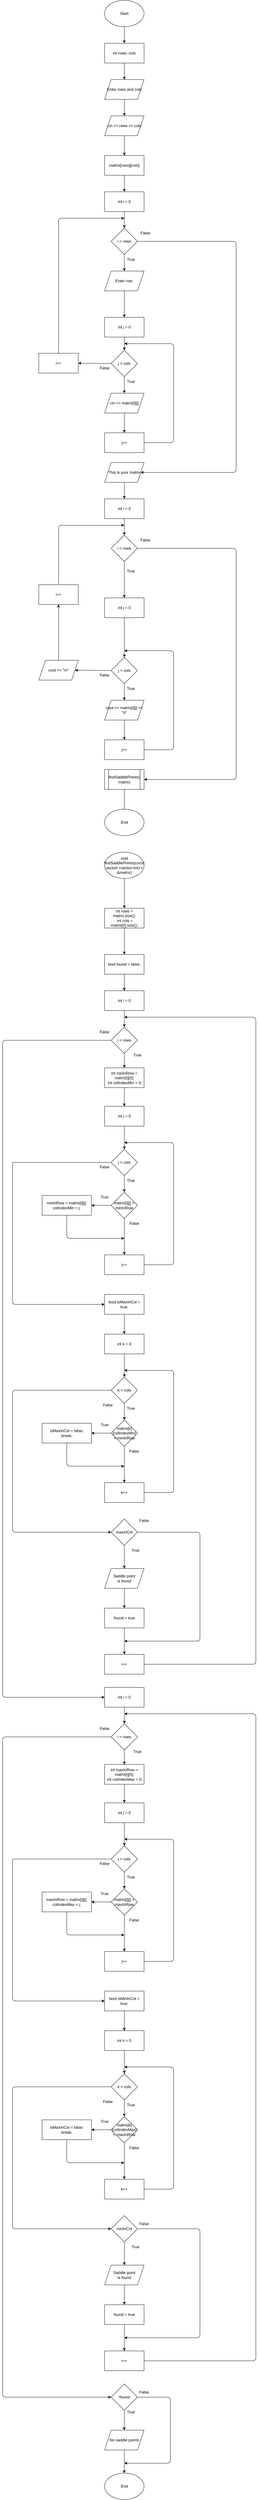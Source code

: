 <mxfile>
    <diagram id="13JK1FAF58GziANw0543" name="Page-1">
        <mxGraphModel dx="809" dy="563" grid="1" gridSize="10" guides="1" tooltips="1" connect="1" arrows="1" fold="1" page="1" pageScale="1" pageWidth="827" pageHeight="1169" math="0" shadow="0">
            <root>
                <mxCell id="0"/>
                <mxCell id="1" parent="0"/>
                <mxCell id="4" value="" style="edgeStyle=none;html=1;" edge="1" parent="1" source="2" target="3">
                    <mxGeometry relative="1" as="geometry"/>
                </mxCell>
                <mxCell id="2" value="Start" style="ellipse;whiteSpace=wrap;html=1;" vertex="1" parent="1">
                    <mxGeometry x="320" y="40" width="120" height="80" as="geometry"/>
                </mxCell>
                <mxCell id="6" value="" style="edgeStyle=none;html=1;" edge="1" parent="1" source="3" target="5">
                    <mxGeometry relative="1" as="geometry"/>
                </mxCell>
                <mxCell id="3" value="int rows. cols" style="whiteSpace=wrap;html=1;" vertex="1" parent="1">
                    <mxGeometry x="320" y="170" width="120" height="60" as="geometry"/>
                </mxCell>
                <mxCell id="8" value="" style="edgeStyle=none;html=1;" edge="1" parent="1" source="5" target="7">
                    <mxGeometry relative="1" as="geometry"/>
                </mxCell>
                <mxCell id="5" value="Enter rows and cols" style="shape=parallelogram;perimeter=parallelogramPerimeter;whiteSpace=wrap;html=1;fixedSize=1;" vertex="1" parent="1">
                    <mxGeometry x="320" y="280" width="120" height="60" as="geometry"/>
                </mxCell>
                <mxCell id="10" value="" style="edgeStyle=none;html=1;" edge="1" parent="1" source="7" target="9">
                    <mxGeometry relative="1" as="geometry"/>
                </mxCell>
                <mxCell id="7" value="cin &amp;gt;&amp;gt; rows &amp;gt;&amp;gt; cols" style="shape=parallelogram;perimeter=parallelogramPerimeter;whiteSpace=wrap;html=1;fixedSize=1;" vertex="1" parent="1">
                    <mxGeometry x="320" y="390" width="120" height="60" as="geometry"/>
                </mxCell>
                <mxCell id="13" value="" style="edgeStyle=none;html=1;" edge="1" parent="1" source="9" target="12">
                    <mxGeometry relative="1" as="geometry"/>
                </mxCell>
                <mxCell id="9" value="matrix[rows][cols]" style="whiteSpace=wrap;html=1;" vertex="1" parent="1">
                    <mxGeometry x="320" y="510" width="120" height="60" as="geometry"/>
                </mxCell>
                <mxCell id="16" value="" style="edgeStyle=none;html=1;" edge="1" parent="1" source="12" target="15">
                    <mxGeometry relative="1" as="geometry"/>
                </mxCell>
                <mxCell id="12" value="int i = 0" style="whiteSpace=wrap;html=1;" vertex="1" parent="1">
                    <mxGeometry x="320" y="620" width="120" height="60" as="geometry"/>
                </mxCell>
                <mxCell id="18" value="" style="edgeStyle=none;html=1;" edge="1" parent="1" source="15" target="17">
                    <mxGeometry relative="1" as="geometry"/>
                </mxCell>
                <mxCell id="15" value="i &amp;lt; rows" style="rhombus;whiteSpace=wrap;html=1;" vertex="1" parent="1">
                    <mxGeometry x="340" y="730" width="80" height="80" as="geometry"/>
                </mxCell>
                <mxCell id="20" value="" style="edgeStyle=none;html=1;" edge="1" parent="1" source="17" target="19">
                    <mxGeometry relative="1" as="geometry"/>
                </mxCell>
                <mxCell id="17" value="Enter row:" style="shape=parallelogram;perimeter=parallelogramPerimeter;whiteSpace=wrap;html=1;fixedSize=1;" vertex="1" parent="1">
                    <mxGeometry x="320" y="860" width="120" height="60" as="geometry"/>
                </mxCell>
                <mxCell id="23" value="" style="edgeStyle=none;html=1;" edge="1" parent="1" source="19" target="22">
                    <mxGeometry relative="1" as="geometry"/>
                </mxCell>
                <mxCell id="19" value="int j = 0" style="whiteSpace=wrap;html=1;" vertex="1" parent="1">
                    <mxGeometry x="320" y="1000" width="120" height="60" as="geometry"/>
                </mxCell>
                <mxCell id="25" value="" style="edgeStyle=none;html=1;" edge="1" parent="1" source="22" target="24">
                    <mxGeometry relative="1" as="geometry"/>
                </mxCell>
                <mxCell id="22" value="j &amp;lt; cols" style="rhombus;whiteSpace=wrap;html=1;" vertex="1" parent="1">
                    <mxGeometry x="340" y="1100" width="80" height="80" as="geometry"/>
                </mxCell>
                <mxCell id="27" value="" style="edgeStyle=none;html=1;" edge="1" parent="1" source="24" target="26">
                    <mxGeometry relative="1" as="geometry"/>
                </mxCell>
                <mxCell id="24" value="cin &amp;gt;&amp;gt; matrix[i][j]" style="shape=parallelogram;perimeter=parallelogramPerimeter;whiteSpace=wrap;html=1;fixedSize=1;" vertex="1" parent="1">
                    <mxGeometry x="320" y="1230" width="120" height="60" as="geometry"/>
                </mxCell>
                <mxCell id="26" value="j++" style="whiteSpace=wrap;html=1;" vertex="1" parent="1">
                    <mxGeometry x="320" y="1350" width="120" height="60" as="geometry"/>
                </mxCell>
                <mxCell id="28" value="" style="endArrow=classic;html=1;exitX=1;exitY=0.5;exitDx=0;exitDy=0;" edge="1" parent="1" source="26">
                    <mxGeometry width="50" height="50" relative="1" as="geometry">
                        <mxPoint x="390" y="1210" as="sourcePoint"/>
                        <mxPoint x="380" y="1080" as="targetPoint"/>
                        <Array as="points">
                            <mxPoint x="530" y="1380"/>
                            <mxPoint x="530" y="1080"/>
                        </Array>
                    </mxGeometry>
                </mxCell>
                <mxCell id="29" value="" style="endArrow=classic;html=1;exitX=0;exitY=0.5;exitDx=0;exitDy=0;" edge="1" parent="1" source="22" target="30">
                    <mxGeometry width="50" height="50" relative="1" as="geometry">
                        <mxPoint x="390" y="1010" as="sourcePoint"/>
                        <mxPoint x="210" y="1140" as="targetPoint"/>
                    </mxGeometry>
                </mxCell>
                <mxCell id="30" value="i++" style="rounded=0;whiteSpace=wrap;html=1;" vertex="1" parent="1">
                    <mxGeometry x="120" y="1109" width="120" height="60" as="geometry"/>
                </mxCell>
                <mxCell id="31" value="" style="endArrow=classic;html=1;exitX=0.5;exitY=0;exitDx=0;exitDy=0;" edge="1" parent="1" source="30">
                    <mxGeometry width="50" height="50" relative="1" as="geometry">
                        <mxPoint x="390" y="910" as="sourcePoint"/>
                        <mxPoint x="380" y="700" as="targetPoint"/>
                        <Array as="points">
                            <mxPoint x="180" y="700"/>
                        </Array>
                    </mxGeometry>
                </mxCell>
                <mxCell id="32" value="True" style="text;html=1;strokeColor=none;fillColor=none;align=center;verticalAlign=middle;whiteSpace=wrap;rounded=0;" vertex="1" parent="1">
                    <mxGeometry x="370" y="810" width="60" height="30" as="geometry"/>
                </mxCell>
                <mxCell id="33" value="True" style="text;html=1;strokeColor=none;fillColor=none;align=center;verticalAlign=middle;whiteSpace=wrap;rounded=0;" vertex="1" parent="1">
                    <mxGeometry x="370" y="1180" width="60" height="30" as="geometry"/>
                </mxCell>
                <mxCell id="34" value="False" style="text;html=1;strokeColor=none;fillColor=none;align=center;verticalAlign=middle;whiteSpace=wrap;rounded=0;" vertex="1" parent="1">
                    <mxGeometry x="290" y="1139" width="60" height="30" as="geometry"/>
                </mxCell>
                <mxCell id="35" value="False" style="text;html=1;strokeColor=none;fillColor=none;align=center;verticalAlign=middle;whiteSpace=wrap;rounded=0;" vertex="1" parent="1">
                    <mxGeometry x="414" y="730" width="60" height="30" as="geometry"/>
                </mxCell>
                <mxCell id="36" value="" style="endArrow=classic;html=1;exitX=1;exitY=0.5;exitDx=0;exitDy=0;entryX=1;entryY=0.5;entryDx=0;entryDy=0;" edge="1" parent="1" source="15" target="37">
                    <mxGeometry width="50" height="50" relative="1" as="geometry">
                        <mxPoint x="390" y="910" as="sourcePoint"/>
                        <mxPoint x="380" y="1470" as="targetPoint"/>
                        <Array as="points">
                            <mxPoint x="720" y="770"/>
                            <mxPoint x="720" y="1470"/>
                        </Array>
                    </mxGeometry>
                </mxCell>
                <mxCell id="37" value="This is your matrix" style="shape=parallelogram;perimeter=parallelogramPerimeter;whiteSpace=wrap;html=1;fixedSize=1;" vertex="1" parent="1">
                    <mxGeometry x="320" y="1440" width="120" height="60" as="geometry"/>
                </mxCell>
                <mxCell id="38" value="" style="edgeStyle=none;html=1;" edge="1" parent="1" target="40">
                    <mxGeometry relative="1" as="geometry">
                        <mxPoint x="380" y="1500" as="sourcePoint"/>
                    </mxGeometry>
                </mxCell>
                <mxCell id="39" value="" style="edgeStyle=none;html=1;" edge="1" parent="1" source="40" target="42">
                    <mxGeometry relative="1" as="geometry"/>
                </mxCell>
                <mxCell id="40" value="int i = 0" style="whiteSpace=wrap;html=1;" vertex="1" parent="1">
                    <mxGeometry x="320" y="1550" width="120" height="60" as="geometry"/>
                </mxCell>
                <mxCell id="42" value="i &amp;lt; rows" style="rhombus;whiteSpace=wrap;html=1;" vertex="1" parent="1">
                    <mxGeometry x="340" y="1660" width="80" height="80" as="geometry"/>
                </mxCell>
                <mxCell id="43" value="" style="edgeStyle=none;html=1;exitX=0.5;exitY=1;exitDx=0;exitDy=0;" edge="1" parent="1" source="42" target="46">
                    <mxGeometry relative="1" as="geometry">
                        <mxPoint x="380" y="1840" as="sourcePoint"/>
                    </mxGeometry>
                </mxCell>
                <mxCell id="45" value="" style="edgeStyle=none;html=1;" edge="1" parent="1" source="46" target="48">
                    <mxGeometry relative="1" as="geometry"/>
                </mxCell>
                <mxCell id="46" value="int j = 0" style="whiteSpace=wrap;html=1;" vertex="1" parent="1">
                    <mxGeometry x="320" y="1850" width="120" height="60" as="geometry"/>
                </mxCell>
                <mxCell id="47" value="" style="edgeStyle=none;html=1;" edge="1" parent="1" source="48" target="50">
                    <mxGeometry relative="1" as="geometry"/>
                </mxCell>
                <mxCell id="48" value="j &amp;lt; cols" style="rhombus;whiteSpace=wrap;html=1;" vertex="1" parent="1">
                    <mxGeometry x="340" y="2030" width="80" height="80" as="geometry"/>
                </mxCell>
                <mxCell id="49" value="" style="edgeStyle=none;html=1;" edge="1" parent="1" source="50" target="51">
                    <mxGeometry relative="1" as="geometry"/>
                </mxCell>
                <mxCell id="50" value="cout &amp;lt;&amp;lt; matrix[i][j] &amp;lt;&amp;lt; &quot;\t&quot;" style="shape=parallelogram;perimeter=parallelogramPerimeter;whiteSpace=wrap;html=1;fixedSize=1;" vertex="1" parent="1">
                    <mxGeometry x="320" y="2160" width="120" height="60" as="geometry"/>
                </mxCell>
                <mxCell id="51" value="j++" style="whiteSpace=wrap;html=1;" vertex="1" parent="1">
                    <mxGeometry x="320" y="2280" width="120" height="60" as="geometry"/>
                </mxCell>
                <mxCell id="52" value="" style="endArrow=classic;html=1;exitX=1;exitY=0.5;exitDx=0;exitDy=0;" edge="1" parent="1" source="51">
                    <mxGeometry width="50" height="50" relative="1" as="geometry">
                        <mxPoint x="390" y="2140" as="sourcePoint"/>
                        <mxPoint x="380" y="2010" as="targetPoint"/>
                        <Array as="points">
                            <mxPoint x="530" y="2310"/>
                            <mxPoint x="530" y="2010"/>
                        </Array>
                    </mxGeometry>
                </mxCell>
                <mxCell id="53" value="" style="endArrow=classic;html=1;exitX=0;exitY=0.5;exitDx=0;exitDy=0;entryX=1;entryY=0.5;entryDx=0;entryDy=0;" edge="1" parent="1" source="48" target="62">
                    <mxGeometry width="50" height="50" relative="1" as="geometry">
                        <mxPoint x="390" y="1940" as="sourcePoint"/>
                        <mxPoint x="210" y="2070" as="targetPoint"/>
                    </mxGeometry>
                </mxCell>
                <mxCell id="54" value="i++" style="rounded=0;whiteSpace=wrap;html=1;" vertex="1" parent="1">
                    <mxGeometry x="120" y="1810" width="120" height="60" as="geometry"/>
                </mxCell>
                <mxCell id="55" value="" style="endArrow=classic;html=1;exitX=0.5;exitY=0;exitDx=0;exitDy=0;" edge="1" parent="1" source="54">
                    <mxGeometry width="50" height="50" relative="1" as="geometry">
                        <mxPoint x="390" y="1840" as="sourcePoint"/>
                        <mxPoint x="380" y="1630" as="targetPoint"/>
                        <Array as="points">
                            <mxPoint x="180" y="1630"/>
                        </Array>
                    </mxGeometry>
                </mxCell>
                <mxCell id="56" value="True" style="text;html=1;strokeColor=none;fillColor=none;align=center;verticalAlign=middle;whiteSpace=wrap;rounded=0;" vertex="1" parent="1">
                    <mxGeometry x="370" y="1753.5" width="60" height="30" as="geometry"/>
                </mxCell>
                <mxCell id="57" value="True" style="text;html=1;strokeColor=none;fillColor=none;align=center;verticalAlign=middle;whiteSpace=wrap;rounded=0;" vertex="1" parent="1">
                    <mxGeometry x="370" y="2110" width="60" height="30" as="geometry"/>
                </mxCell>
                <mxCell id="58" value="False" style="text;html=1;strokeColor=none;fillColor=none;align=center;verticalAlign=middle;whiteSpace=wrap;rounded=0;" vertex="1" parent="1">
                    <mxGeometry x="290" y="2069" width="60" height="30" as="geometry"/>
                </mxCell>
                <mxCell id="59" value="False" style="text;html=1;strokeColor=none;fillColor=none;align=center;verticalAlign=middle;whiteSpace=wrap;rounded=0;" vertex="1" parent="1">
                    <mxGeometry x="414" y="1660" width="60" height="30" as="geometry"/>
                </mxCell>
                <mxCell id="60" value="" style="endArrow=classic;html=1;exitX=1;exitY=0.5;exitDx=0;exitDy=0;entryX=1;entryY=0.5;entryDx=0;entryDy=0;entryPerimeter=0;" edge="1" parent="1" source="42" target="64">
                    <mxGeometry width="50" height="50" relative="1" as="geometry">
                        <mxPoint x="390" y="1840" as="sourcePoint"/>
                        <mxPoint x="430" y="2400" as="targetPoint"/>
                        <Array as="points">
                            <mxPoint x="720" y="1700"/>
                            <mxPoint x="720" y="2400"/>
                        </Array>
                    </mxGeometry>
                </mxCell>
                <mxCell id="62" value="cout &amp;lt;&amp;lt; &quot;\n&quot;" style="shape=parallelogram;perimeter=parallelogramPerimeter;whiteSpace=wrap;html=1;fixedSize=1;" vertex="1" parent="1">
                    <mxGeometry x="120" y="2039" width="120" height="60" as="geometry"/>
                </mxCell>
                <mxCell id="63" value="" style="endArrow=classic;html=1;exitX=0.5;exitY=0;exitDx=0;exitDy=0;entryX=0.5;entryY=1;entryDx=0;entryDy=0;" edge="1" parent="1" source="62" target="54">
                    <mxGeometry width="50" height="50" relative="1" as="geometry">
                        <mxPoint x="390" y="1910" as="sourcePoint"/>
                        <mxPoint x="440" y="1860" as="targetPoint"/>
                    </mxGeometry>
                </mxCell>
                <mxCell id="66" value="" style="edgeStyle=none;html=1;" edge="1" parent="1" source="64">
                    <mxGeometry relative="1" as="geometry">
                        <mxPoint x="380" y="2500" as="targetPoint"/>
                    </mxGeometry>
                </mxCell>
                <mxCell id="64" value="findSaddlePoints(&lt;br&gt;matrix)" style="shape=process;whiteSpace=wrap;html=1;backgroundOutline=1;" vertex="1" parent="1">
                    <mxGeometry x="320" y="2370" width="120" height="60" as="geometry"/>
                </mxCell>
                <mxCell id="67" value="End" style="ellipse;whiteSpace=wrap;html=1;" vertex="1" parent="1">
                    <mxGeometry x="320" y="2490" width="120" height="80" as="geometry"/>
                </mxCell>
                <mxCell id="70" value="" style="edgeStyle=none;html=1;" edge="1" parent="1" source="68" target="69">
                    <mxGeometry relative="1" as="geometry"/>
                </mxCell>
                <mxCell id="68" value="void findSaddlePoints(const vectort &amp;lt;vector&amp;lt;int&amp;gt;&amp;gt; &amp;amp;matrix)" style="ellipse;whiteSpace=wrap;html=1;" vertex="1" parent="1">
                    <mxGeometry x="320" y="2620" width="120" height="80" as="geometry"/>
                </mxCell>
                <mxCell id="72" value="" style="edgeStyle=none;html=1;" edge="1" parent="1" source="69" target="71">
                    <mxGeometry relative="1" as="geometry"/>
                </mxCell>
                <mxCell id="69" value="int rows = matrix.size();&lt;br&gt;&amp;nbsp;int cols = matrix[0].size();" style="whiteSpace=wrap;html=1;" vertex="1" parent="1">
                    <mxGeometry x="320" y="2790" width="120" height="60" as="geometry"/>
                </mxCell>
                <mxCell id="71" value="bool found = false;" style="whiteSpace=wrap;html=1;" vertex="1" parent="1">
                    <mxGeometry x="320" y="2930" width="120" height="60" as="geometry"/>
                </mxCell>
                <mxCell id="73" value="" style="edgeStyle=none;html=1;" edge="1" parent="1" target="75">
                    <mxGeometry relative="1" as="geometry">
                        <mxPoint x="380" y="2990" as="sourcePoint"/>
                    </mxGeometry>
                </mxCell>
                <mxCell id="74" value="" style="edgeStyle=none;html=1;" edge="1" parent="1" source="75" target="76">
                    <mxGeometry relative="1" as="geometry"/>
                </mxCell>
                <mxCell id="75" value="int i = 0" style="whiteSpace=wrap;html=1;" vertex="1" parent="1">
                    <mxGeometry x="320" y="3040" width="120" height="60" as="geometry"/>
                </mxCell>
                <mxCell id="76" value="i &amp;lt; rows" style="rhombus;whiteSpace=wrap;html=1;" vertex="1" parent="1">
                    <mxGeometry x="340" y="3150" width="80" height="80" as="geometry"/>
                </mxCell>
                <mxCell id="77" value="" style="edgeStyle=none;html=1;exitX=0.5;exitY=1;exitDx=0;exitDy=0;" edge="1" parent="1" source="76" target="79">
                    <mxGeometry relative="1" as="geometry">
                        <mxPoint x="380" y="3330" as="sourcePoint"/>
                    </mxGeometry>
                </mxCell>
                <mxCell id="78" value="" style="edgeStyle=none;html=1;" edge="1" parent="1" source="79" target="81">
                    <mxGeometry relative="1" as="geometry"/>
                </mxCell>
                <mxCell id="79" value="int j = 0" style="whiteSpace=wrap;html=1;" vertex="1" parent="1">
                    <mxGeometry x="320" y="3390" width="120" height="60" as="geometry"/>
                </mxCell>
                <mxCell id="80" value="" style="edgeStyle=none;html=1;" edge="1" parent="1" source="81">
                    <mxGeometry relative="1" as="geometry">
                        <mxPoint x="380" y="3650" as="targetPoint"/>
                    </mxGeometry>
                </mxCell>
                <mxCell id="81" value="j &amp;lt; cols" style="rhombus;whiteSpace=wrap;html=1;" vertex="1" parent="1">
                    <mxGeometry x="340" y="3520" width="80" height="80" as="geometry"/>
                </mxCell>
                <mxCell id="82" value="" style="edgeStyle=none;html=1;exitX=0.5;exitY=1;exitDx=0;exitDy=0;" edge="1" parent="1" source="99" target="84">
                    <mxGeometry relative="1" as="geometry">
                        <mxPoint x="380" y="3710" as="sourcePoint"/>
                    </mxGeometry>
                </mxCell>
                <mxCell id="84" value="j++" style="whiteSpace=wrap;html=1;" vertex="1" parent="1">
                    <mxGeometry x="320" y="3840" width="120" height="60" as="geometry"/>
                </mxCell>
                <mxCell id="85" value="" style="endArrow=classic;html=1;exitX=1;exitY=0.5;exitDx=0;exitDy=0;" edge="1" parent="1" source="84">
                    <mxGeometry width="50" height="50" relative="1" as="geometry">
                        <mxPoint x="390" y="3630" as="sourcePoint"/>
                        <mxPoint x="380" y="3500" as="targetPoint"/>
                        <Array as="points">
                            <mxPoint x="530" y="3870"/>
                            <mxPoint x="530" y="3500"/>
                        </Array>
                    </mxGeometry>
                </mxCell>
                <mxCell id="86" value="" style="endArrow=classic;html=1;startArrow=none;" edge="1" parent="1">
                    <mxGeometry width="50" height="50" relative="1" as="geometry">
                        <mxPoint x="40" y="3560" as="sourcePoint"/>
                        <mxPoint x="320" y="3990" as="targetPoint"/>
                        <Array as="points">
                            <mxPoint x="40" y="3560"/>
                            <mxPoint x="40" y="3990"/>
                        </Array>
                    </mxGeometry>
                </mxCell>
                <mxCell id="89" value="True" style="text;html=1;strokeColor=none;fillColor=none;align=center;verticalAlign=middle;whiteSpace=wrap;rounded=0;" vertex="1" parent="1">
                    <mxGeometry x="390" y="3220" width="60" height="30" as="geometry"/>
                </mxCell>
                <mxCell id="90" value="True" style="text;html=1;strokeColor=none;fillColor=none;align=center;verticalAlign=middle;whiteSpace=wrap;rounded=0;" vertex="1" parent="1">
                    <mxGeometry x="370" y="3600" width="60" height="30" as="geometry"/>
                </mxCell>
                <mxCell id="91" value="False" style="text;html=1;strokeColor=none;fillColor=none;align=center;verticalAlign=middle;whiteSpace=wrap;rounded=0;" vertex="1" parent="1">
                    <mxGeometry x="290" y="3559" width="60" height="30" as="geometry"/>
                </mxCell>
                <mxCell id="92" value="False" style="text;html=1;strokeColor=none;fillColor=none;align=center;verticalAlign=middle;whiteSpace=wrap;rounded=0;" vertex="1" parent="1">
                    <mxGeometry x="290" y="3150" width="60" height="30" as="geometry"/>
                </mxCell>
                <mxCell id="97" value="int minInRow = matrix[i][0];&lt;br&gt;&amp;nbsp;int colIndexMin = 0;" style="rounded=0;whiteSpace=wrap;html=1;" vertex="1" parent="1">
                    <mxGeometry x="320" y="3273.5" width="120" height="60" as="geometry"/>
                </mxCell>
                <mxCell id="98" value="" style="endArrow=classic;html=1;exitX=0.5;exitY=1;exitDx=0;exitDy=0;entryX=0.5;entryY=0;entryDx=0;entryDy=0;" edge="1" parent="1" source="76" target="97">
                    <mxGeometry width="50" height="50" relative="1" as="geometry">
                        <mxPoint x="390" y="3420" as="sourcePoint"/>
                        <mxPoint x="440" y="3370" as="targetPoint"/>
                    </mxGeometry>
                </mxCell>
                <mxCell id="103" value="" style="edgeStyle=none;html=1;" edge="1" parent="1" source="99" target="102">
                    <mxGeometry relative="1" as="geometry"/>
                </mxCell>
                <mxCell id="99" value="matrix[i][j] &amp;lt; minInRow" style="rhombus;whiteSpace=wrap;html=1;" vertex="1" parent="1">
                    <mxGeometry x="340" y="3650" width="80" height="80" as="geometry"/>
                </mxCell>
                <mxCell id="100" value="False" style="text;html=1;strokeColor=none;fillColor=none;align=center;verticalAlign=middle;whiteSpace=wrap;rounded=0;" vertex="1" parent="1">
                    <mxGeometry x="380" y="3730" width="60" height="30" as="geometry"/>
                </mxCell>
                <mxCell id="101" value="True" style="text;html=1;strokeColor=none;fillColor=none;align=center;verticalAlign=middle;whiteSpace=wrap;rounded=0;" vertex="1" parent="1">
                    <mxGeometry x="290" y="3650" width="60" height="30" as="geometry"/>
                </mxCell>
                <mxCell id="102" value="minInRow = matrix[i][j]; &lt;br&gt;colIndexMin = j;" style="whiteSpace=wrap;html=1;" vertex="1" parent="1">
                    <mxGeometry x="130" y="3660" width="150" height="60" as="geometry"/>
                </mxCell>
                <mxCell id="104" value="" style="endArrow=classic;html=1;exitX=0.5;exitY=1;exitDx=0;exitDy=0;" edge="1" parent="1" source="102">
                    <mxGeometry width="50" height="50" relative="1" as="geometry">
                        <mxPoint x="390" y="3820" as="sourcePoint"/>
                        <mxPoint x="380" y="3790" as="targetPoint"/>
                        <Array as="points">
                            <mxPoint x="205" y="3790"/>
                        </Array>
                    </mxGeometry>
                </mxCell>
                <mxCell id="106" value="" style="endArrow=none;html=1;exitX=0;exitY=0.5;exitDx=0;exitDy=0;" edge="1" parent="1" source="81">
                    <mxGeometry width="50" height="50" relative="1" as="geometry">
                        <mxPoint x="340" y="3560" as="sourcePoint"/>
                        <mxPoint x="40" y="3560" as="targetPoint"/>
                        <Array as="points"/>
                    </mxGeometry>
                </mxCell>
                <mxCell id="107" value="bool isMaxInCol = true;" style="rounded=0;whiteSpace=wrap;html=1;" vertex="1" parent="1">
                    <mxGeometry x="320" y="3960" width="120" height="60" as="geometry"/>
                </mxCell>
                <mxCell id="108" value="" style="edgeStyle=none;html=1;" edge="1" parent="1" source="109" target="111">
                    <mxGeometry relative="1" as="geometry"/>
                </mxCell>
                <mxCell id="109" value="int k = 0" style="whiteSpace=wrap;html=1;" vertex="1" parent="1">
                    <mxGeometry x="320" y="4080" width="120" height="60" as="geometry"/>
                </mxCell>
                <mxCell id="110" value="" style="edgeStyle=none;html=1;" edge="1" parent="1" source="111">
                    <mxGeometry relative="1" as="geometry">
                        <mxPoint x="380" y="4340" as="targetPoint"/>
                    </mxGeometry>
                </mxCell>
                <mxCell id="111" value="k &amp;lt; cols" style="rhombus;whiteSpace=wrap;html=1;" vertex="1" parent="1">
                    <mxGeometry x="340" y="4210" width="80" height="80" as="geometry"/>
                </mxCell>
                <mxCell id="112" value="" style="edgeStyle=none;html=1;exitX=0.5;exitY=1;exitDx=0;exitDy=0;" edge="1" parent="1" source="118" target="113">
                    <mxGeometry relative="1" as="geometry">
                        <mxPoint x="380" y="4400" as="sourcePoint"/>
                    </mxGeometry>
                </mxCell>
                <mxCell id="113" value="k++" style="whiteSpace=wrap;html=1;" vertex="1" parent="1">
                    <mxGeometry x="320" y="4530" width="120" height="60" as="geometry"/>
                </mxCell>
                <mxCell id="114" value="" style="endArrow=classic;html=1;exitX=1;exitY=0.5;exitDx=0;exitDy=0;" edge="1" parent="1" source="113">
                    <mxGeometry width="50" height="50" relative="1" as="geometry">
                        <mxPoint x="390" y="4320" as="sourcePoint"/>
                        <mxPoint x="380" y="4190" as="targetPoint"/>
                        <Array as="points">
                            <mxPoint x="530" y="4560"/>
                            <mxPoint x="530" y="4190"/>
                        </Array>
                    </mxGeometry>
                </mxCell>
                <mxCell id="115" value="True" style="text;html=1;strokeColor=none;fillColor=none;align=center;verticalAlign=middle;whiteSpace=wrap;rounded=0;" vertex="1" parent="1">
                    <mxGeometry x="370" y="4290" width="60" height="30" as="geometry"/>
                </mxCell>
                <mxCell id="116" value="False" style="text;html=1;strokeColor=none;fillColor=none;align=center;verticalAlign=middle;whiteSpace=wrap;rounded=0;" vertex="1" parent="1">
                    <mxGeometry x="300" y="4280" width="60" height="30" as="geometry"/>
                </mxCell>
                <mxCell id="117" value="" style="edgeStyle=none;html=1;" edge="1" parent="1" source="118" target="121">
                    <mxGeometry relative="1" as="geometry"/>
                </mxCell>
                <mxCell id="118" value="matrix[k][colIndexMin] &amp;gt; minInRow" style="rhombus;whiteSpace=wrap;html=1;" vertex="1" parent="1">
                    <mxGeometry x="340" y="4340" width="80" height="80" as="geometry"/>
                </mxCell>
                <mxCell id="119" value="False" style="text;html=1;strokeColor=none;fillColor=none;align=center;verticalAlign=middle;whiteSpace=wrap;rounded=0;" vertex="1" parent="1">
                    <mxGeometry x="380" y="4420" width="60" height="30" as="geometry"/>
                </mxCell>
                <mxCell id="120" value="True" style="text;html=1;strokeColor=none;fillColor=none;align=center;verticalAlign=middle;whiteSpace=wrap;rounded=0;" vertex="1" parent="1">
                    <mxGeometry x="290" y="4340" width="60" height="30" as="geometry"/>
                </mxCell>
                <mxCell id="121" value="isMaxInCol = false; &lt;br&gt;break;" style="whiteSpace=wrap;html=1;" vertex="1" parent="1">
                    <mxGeometry x="130" y="4350" width="150" height="60" as="geometry"/>
                </mxCell>
                <mxCell id="122" value="" style="endArrow=classic;html=1;exitX=0.5;exitY=1;exitDx=0;exitDy=0;" edge="1" parent="1" source="121">
                    <mxGeometry width="50" height="50" relative="1" as="geometry">
                        <mxPoint x="390" y="4510" as="sourcePoint"/>
                        <mxPoint x="380" y="4480" as="targetPoint"/>
                        <Array as="points">
                            <mxPoint x="205" y="4480"/>
                        </Array>
                    </mxGeometry>
                </mxCell>
                <mxCell id="123" value="" style="endArrow=classic;html=1;exitX=0.5;exitY=1;exitDx=0;exitDy=0;entryX=0.5;entryY=0;entryDx=0;entryDy=0;" edge="1" parent="1" source="107" target="109">
                    <mxGeometry width="50" height="50" relative="1" as="geometry">
                        <mxPoint x="390" y="3970" as="sourcePoint"/>
                        <mxPoint x="440" y="3920" as="targetPoint"/>
                    </mxGeometry>
                </mxCell>
                <mxCell id="124" value="" style="endArrow=classic;html=1;exitX=0;exitY=0.5;exitDx=0;exitDy=0;entryX=0;entryY=0.5;entryDx=0;entryDy=0;" edge="1" parent="1" source="111" target="125">
                    <mxGeometry width="50" height="50" relative="1" as="geometry">
                        <mxPoint x="390" y="4370" as="sourcePoint"/>
                        <mxPoint x="310" y="4680" as="targetPoint"/>
                        <Array as="points">
                            <mxPoint x="40" y="4250"/>
                            <mxPoint x="40" y="4680"/>
                        </Array>
                    </mxGeometry>
                </mxCell>
                <mxCell id="127" value="" style="edgeStyle=none;html=1;" edge="1" parent="1" source="125" target="126">
                    <mxGeometry relative="1" as="geometry"/>
                </mxCell>
                <mxCell id="125" value="maxInCol" style="rhombus;whiteSpace=wrap;html=1;" vertex="1" parent="1">
                    <mxGeometry x="340" y="4640" width="80" height="80" as="geometry"/>
                </mxCell>
                <mxCell id="131" value="" style="edgeStyle=none;html=1;" edge="1" parent="1" source="126" target="130">
                    <mxGeometry relative="1" as="geometry"/>
                </mxCell>
                <mxCell id="126" value="Saddle point &lt;br&gt;is found" style="shape=parallelogram;perimeter=parallelogramPerimeter;whiteSpace=wrap;html=1;fixedSize=1;" vertex="1" parent="1">
                    <mxGeometry x="320" y="4790" width="120" height="60" as="geometry"/>
                </mxCell>
                <mxCell id="128" value="True" style="text;html=1;strokeColor=none;fillColor=none;align=center;verticalAlign=middle;whiteSpace=wrap;rounded=0;" vertex="1" parent="1">
                    <mxGeometry x="384" y="4720" width="60" height="30" as="geometry"/>
                </mxCell>
                <mxCell id="129" value="False" style="text;html=1;strokeColor=none;fillColor=none;align=center;verticalAlign=middle;whiteSpace=wrap;rounded=0;" vertex="1" parent="1">
                    <mxGeometry x="410" y="4630" width="60" height="30" as="geometry"/>
                </mxCell>
                <mxCell id="134" value="" style="edgeStyle=none;html=1;" edge="1" parent="1" source="130" target="133">
                    <mxGeometry relative="1" as="geometry"/>
                </mxCell>
                <mxCell id="130" value="found = true" style="whiteSpace=wrap;html=1;" vertex="1" parent="1">
                    <mxGeometry x="320" y="4910" width="120" height="60" as="geometry"/>
                </mxCell>
                <mxCell id="132" value="" style="endArrow=classic;html=1;exitX=1;exitY=0.5;exitDx=0;exitDy=0;" edge="1" parent="1" source="125">
                    <mxGeometry width="50" height="50" relative="1" as="geometry">
                        <mxPoint x="390" y="4840" as="sourcePoint"/>
                        <mxPoint x="380" y="5010" as="targetPoint"/>
                        <Array as="points">
                            <mxPoint x="610" y="4680"/>
                            <mxPoint x="610" y="5010"/>
                        </Array>
                    </mxGeometry>
                </mxCell>
                <mxCell id="133" value="i++" style="whiteSpace=wrap;html=1;" vertex="1" parent="1">
                    <mxGeometry x="320" y="5050" width="120" height="60" as="geometry"/>
                </mxCell>
                <mxCell id="135" value="" style="endArrow=classic;html=1;exitX=1;exitY=0.5;exitDx=0;exitDy=0;" edge="1" parent="1" source="133">
                    <mxGeometry width="50" height="50" relative="1" as="geometry">
                        <mxPoint x="390" y="4950" as="sourcePoint"/>
                        <mxPoint x="380" y="3120" as="targetPoint"/>
                        <Array as="points">
                            <mxPoint x="780" y="5080"/>
                            <mxPoint x="780" y="3120"/>
                        </Array>
                    </mxGeometry>
                </mxCell>
                <mxCell id="136" value="" style="endArrow=classic;html=1;exitX=0;exitY=0.5;exitDx=0;exitDy=0;entryX=0;entryY=0.5;entryDx=0;entryDy=0;" edge="1" parent="1" source="76" target="138">
                    <mxGeometry width="50" height="50" relative="1" as="geometry">
                        <mxPoint x="390" y="3350" as="sourcePoint"/>
                        <mxPoint x="320" y="5190" as="targetPoint"/>
                        <Array as="points">
                            <mxPoint x="10" y="3190"/>
                            <mxPoint x="10" y="5180"/>
                        </Array>
                    </mxGeometry>
                </mxCell>
                <mxCell id="137" value="" style="edgeStyle=none;html=1;" edge="1" parent="1" source="138" target="139">
                    <mxGeometry relative="1" as="geometry"/>
                </mxCell>
                <mxCell id="138" value="int i = 0" style="whiteSpace=wrap;html=1;" vertex="1" parent="1">
                    <mxGeometry x="320" y="5150" width="120" height="60" as="geometry"/>
                </mxCell>
                <mxCell id="139" value="i &amp;lt; rows" style="rhombus;whiteSpace=wrap;html=1;" vertex="1" parent="1">
                    <mxGeometry x="340" y="5260" width="80" height="80" as="geometry"/>
                </mxCell>
                <mxCell id="140" value="" style="edgeStyle=none;html=1;exitX=0.5;exitY=1;exitDx=0;exitDy=0;" edge="1" parent="1" source="139" target="142">
                    <mxGeometry relative="1" as="geometry">
                        <mxPoint x="380" y="5440" as="sourcePoint"/>
                    </mxGeometry>
                </mxCell>
                <mxCell id="141" value="" style="edgeStyle=none;html=1;" edge="1" parent="1" source="142" target="144">
                    <mxGeometry relative="1" as="geometry"/>
                </mxCell>
                <mxCell id="142" value="int j = 0" style="whiteSpace=wrap;html=1;" vertex="1" parent="1">
                    <mxGeometry x="320" y="5500" width="120" height="60" as="geometry"/>
                </mxCell>
                <mxCell id="143" value="" style="edgeStyle=none;html=1;" edge="1" parent="1" source="144">
                    <mxGeometry relative="1" as="geometry">
                        <mxPoint x="380" y="5760" as="targetPoint"/>
                    </mxGeometry>
                </mxCell>
                <mxCell id="144" value="j &amp;lt; cols" style="rhombus;whiteSpace=wrap;html=1;" vertex="1" parent="1">
                    <mxGeometry x="340" y="5630" width="80" height="80" as="geometry"/>
                </mxCell>
                <mxCell id="145" value="" style="edgeStyle=none;html=1;exitX=0.5;exitY=1;exitDx=0;exitDy=0;" edge="1" parent="1" source="156" target="146">
                    <mxGeometry relative="1" as="geometry">
                        <mxPoint x="380" y="5820" as="sourcePoint"/>
                    </mxGeometry>
                </mxCell>
                <mxCell id="146" value="j++" style="whiteSpace=wrap;html=1;" vertex="1" parent="1">
                    <mxGeometry x="320" y="5950" width="120" height="60" as="geometry"/>
                </mxCell>
                <mxCell id="147" value="" style="endArrow=classic;html=1;exitX=1;exitY=0.5;exitDx=0;exitDy=0;" edge="1" parent="1" source="146">
                    <mxGeometry width="50" height="50" relative="1" as="geometry">
                        <mxPoint x="390" y="5740" as="sourcePoint"/>
                        <mxPoint x="380" y="5610" as="targetPoint"/>
                        <Array as="points">
                            <mxPoint x="530" y="5980"/>
                            <mxPoint x="530" y="5610"/>
                        </Array>
                    </mxGeometry>
                </mxCell>
                <mxCell id="148" value="" style="endArrow=classic;html=1;startArrow=none;" edge="1" parent="1">
                    <mxGeometry width="50" height="50" relative="1" as="geometry">
                        <mxPoint x="40" y="5670" as="sourcePoint"/>
                        <mxPoint x="320" y="6100" as="targetPoint"/>
                        <Array as="points">
                            <mxPoint x="40" y="5670"/>
                            <mxPoint x="40" y="6100"/>
                        </Array>
                    </mxGeometry>
                </mxCell>
                <mxCell id="149" value="True" style="text;html=1;strokeColor=none;fillColor=none;align=center;verticalAlign=middle;whiteSpace=wrap;rounded=0;" vertex="1" parent="1">
                    <mxGeometry x="390" y="5330" width="60" height="30" as="geometry"/>
                </mxCell>
                <mxCell id="150" value="True" style="text;html=1;strokeColor=none;fillColor=none;align=center;verticalAlign=middle;whiteSpace=wrap;rounded=0;" vertex="1" parent="1">
                    <mxGeometry x="370" y="5710" width="60" height="30" as="geometry"/>
                </mxCell>
                <mxCell id="151" value="False" style="text;html=1;strokeColor=none;fillColor=none;align=center;verticalAlign=middle;whiteSpace=wrap;rounded=0;" vertex="1" parent="1">
                    <mxGeometry x="290" y="5669" width="60" height="30" as="geometry"/>
                </mxCell>
                <mxCell id="152" value="False" style="text;html=1;strokeColor=none;fillColor=none;align=center;verticalAlign=middle;whiteSpace=wrap;rounded=0;" vertex="1" parent="1">
                    <mxGeometry x="290" y="5260" width="60" height="30" as="geometry"/>
                </mxCell>
                <mxCell id="153" value="int maxInRow = matrix[i][0];&lt;br&gt;&amp;nbsp;int colIndexMax = 0;" style="rounded=0;whiteSpace=wrap;html=1;" vertex="1" parent="1">
                    <mxGeometry x="320" y="5383.5" width="120" height="60" as="geometry"/>
                </mxCell>
                <mxCell id="154" value="" style="endArrow=classic;html=1;exitX=0.5;exitY=1;exitDx=0;exitDy=0;entryX=0.5;entryY=0;entryDx=0;entryDy=0;" edge="1" parent="1" source="139" target="153">
                    <mxGeometry width="50" height="50" relative="1" as="geometry">
                        <mxPoint x="390" y="5530" as="sourcePoint"/>
                        <mxPoint x="440" y="5480" as="targetPoint"/>
                    </mxGeometry>
                </mxCell>
                <mxCell id="155" value="" style="edgeStyle=none;html=1;" edge="1" parent="1" source="156" target="159">
                    <mxGeometry relative="1" as="geometry"/>
                </mxCell>
                <mxCell id="156" value="matrix[i][j] &amp;gt; maxInRow" style="rhombus;whiteSpace=wrap;html=1;" vertex="1" parent="1">
                    <mxGeometry x="340" y="5760" width="80" height="80" as="geometry"/>
                </mxCell>
                <mxCell id="157" value="False" style="text;html=1;strokeColor=none;fillColor=none;align=center;verticalAlign=middle;whiteSpace=wrap;rounded=0;" vertex="1" parent="1">
                    <mxGeometry x="380" y="5840" width="60" height="30" as="geometry"/>
                </mxCell>
                <mxCell id="158" value="True" style="text;html=1;strokeColor=none;fillColor=none;align=center;verticalAlign=middle;whiteSpace=wrap;rounded=0;" vertex="1" parent="1">
                    <mxGeometry x="290" y="5760" width="60" height="30" as="geometry"/>
                </mxCell>
                <mxCell id="159" value="maxInRow = matrix[i][j]; &lt;br&gt;colIndexMax = j;" style="whiteSpace=wrap;html=1;" vertex="1" parent="1">
                    <mxGeometry x="130" y="5770" width="150" height="60" as="geometry"/>
                </mxCell>
                <mxCell id="160" value="" style="endArrow=classic;html=1;exitX=0.5;exitY=1;exitDx=0;exitDy=0;" edge="1" parent="1" source="159">
                    <mxGeometry width="50" height="50" relative="1" as="geometry">
                        <mxPoint x="390" y="5930" as="sourcePoint"/>
                        <mxPoint x="380" y="5900" as="targetPoint"/>
                        <Array as="points">
                            <mxPoint x="205" y="5900"/>
                        </Array>
                    </mxGeometry>
                </mxCell>
                <mxCell id="161" value="" style="endArrow=none;html=1;exitX=0;exitY=0.5;exitDx=0;exitDy=0;" edge="1" parent="1" source="144">
                    <mxGeometry width="50" height="50" relative="1" as="geometry">
                        <mxPoint x="340" y="5670" as="sourcePoint"/>
                        <mxPoint x="40" y="5670" as="targetPoint"/>
                        <Array as="points"/>
                    </mxGeometry>
                </mxCell>
                <mxCell id="162" value="bool isMinInCol = true;" style="rounded=0;whiteSpace=wrap;html=1;" vertex="1" parent="1">
                    <mxGeometry x="320" y="6070" width="120" height="60" as="geometry"/>
                </mxCell>
                <mxCell id="163" value="" style="edgeStyle=none;html=1;" edge="1" parent="1" source="164" target="166">
                    <mxGeometry relative="1" as="geometry"/>
                </mxCell>
                <mxCell id="164" value="int k = 0" style="whiteSpace=wrap;html=1;" vertex="1" parent="1">
                    <mxGeometry x="320" y="6190" width="120" height="60" as="geometry"/>
                </mxCell>
                <mxCell id="165" value="" style="edgeStyle=none;html=1;" edge="1" parent="1" source="166">
                    <mxGeometry relative="1" as="geometry">
                        <mxPoint x="380" y="6450" as="targetPoint"/>
                    </mxGeometry>
                </mxCell>
                <mxCell id="166" value="k &amp;lt; cols" style="rhombus;whiteSpace=wrap;html=1;" vertex="1" parent="1">
                    <mxGeometry x="340" y="6320" width="80" height="80" as="geometry"/>
                </mxCell>
                <mxCell id="167" value="" style="edgeStyle=none;html=1;exitX=0.5;exitY=1;exitDx=0;exitDy=0;" edge="1" parent="1" source="173" target="168">
                    <mxGeometry relative="1" as="geometry">
                        <mxPoint x="380" y="6510" as="sourcePoint"/>
                    </mxGeometry>
                </mxCell>
                <mxCell id="168" value="k++" style="whiteSpace=wrap;html=1;" vertex="1" parent="1">
                    <mxGeometry x="320" y="6640" width="120" height="60" as="geometry"/>
                </mxCell>
                <mxCell id="169" value="" style="endArrow=classic;html=1;exitX=1;exitY=0.5;exitDx=0;exitDy=0;" edge="1" parent="1" source="168">
                    <mxGeometry width="50" height="50" relative="1" as="geometry">
                        <mxPoint x="390" y="6430" as="sourcePoint"/>
                        <mxPoint x="380" y="6300" as="targetPoint"/>
                        <Array as="points">
                            <mxPoint x="530" y="6670"/>
                            <mxPoint x="530" y="6300"/>
                        </Array>
                    </mxGeometry>
                </mxCell>
                <mxCell id="170" value="True" style="text;html=1;strokeColor=none;fillColor=none;align=center;verticalAlign=middle;whiteSpace=wrap;rounded=0;" vertex="1" parent="1">
                    <mxGeometry x="370" y="6400" width="60" height="30" as="geometry"/>
                </mxCell>
                <mxCell id="171" value="False" style="text;html=1;strokeColor=none;fillColor=none;align=center;verticalAlign=middle;whiteSpace=wrap;rounded=0;" vertex="1" parent="1">
                    <mxGeometry x="300" y="6390" width="60" height="30" as="geometry"/>
                </mxCell>
                <mxCell id="172" value="" style="edgeStyle=none;html=1;" edge="1" parent="1" source="173" target="176">
                    <mxGeometry relative="1" as="geometry"/>
                </mxCell>
                <mxCell id="173" value="matrix[k][colIndexMax] &amp;lt; maxInRow" style="rhombus;whiteSpace=wrap;html=1;" vertex="1" parent="1">
                    <mxGeometry x="340" y="6450" width="80" height="80" as="geometry"/>
                </mxCell>
                <mxCell id="174" value="False" style="text;html=1;strokeColor=none;fillColor=none;align=center;verticalAlign=middle;whiteSpace=wrap;rounded=0;" vertex="1" parent="1">
                    <mxGeometry x="380" y="6530" width="60" height="30" as="geometry"/>
                </mxCell>
                <mxCell id="175" value="True" style="text;html=1;strokeColor=none;fillColor=none;align=center;verticalAlign=middle;whiteSpace=wrap;rounded=0;" vertex="1" parent="1">
                    <mxGeometry x="290" y="6450" width="60" height="30" as="geometry"/>
                </mxCell>
                <mxCell id="176" value="isMaxInCol = false; &lt;br&gt;break;" style="whiteSpace=wrap;html=1;" vertex="1" parent="1">
                    <mxGeometry x="130" y="6460" width="150" height="60" as="geometry"/>
                </mxCell>
                <mxCell id="177" value="" style="endArrow=classic;html=1;exitX=0.5;exitY=1;exitDx=0;exitDy=0;" edge="1" parent="1" source="176">
                    <mxGeometry width="50" height="50" relative="1" as="geometry">
                        <mxPoint x="390" y="6620" as="sourcePoint"/>
                        <mxPoint x="380" y="6590" as="targetPoint"/>
                        <Array as="points">
                            <mxPoint x="205" y="6590"/>
                        </Array>
                    </mxGeometry>
                </mxCell>
                <mxCell id="178" value="" style="endArrow=classic;html=1;exitX=0.5;exitY=1;exitDx=0;exitDy=0;entryX=0.5;entryY=0;entryDx=0;entryDy=0;" edge="1" parent="1" source="162" target="164">
                    <mxGeometry width="50" height="50" relative="1" as="geometry">
                        <mxPoint x="390" y="6080" as="sourcePoint"/>
                        <mxPoint x="440" y="6030" as="targetPoint"/>
                    </mxGeometry>
                </mxCell>
                <mxCell id="179" value="" style="endArrow=classic;html=1;exitX=0;exitY=0.5;exitDx=0;exitDy=0;entryX=0;entryY=0.5;entryDx=0;entryDy=0;" edge="1" parent="1" source="166" target="181">
                    <mxGeometry width="50" height="50" relative="1" as="geometry">
                        <mxPoint x="390" y="6480" as="sourcePoint"/>
                        <mxPoint x="310" y="6790" as="targetPoint"/>
                        <Array as="points">
                            <mxPoint x="40" y="6360"/>
                            <mxPoint x="40" y="6790"/>
                        </Array>
                    </mxGeometry>
                </mxCell>
                <mxCell id="180" value="" style="edgeStyle=none;html=1;" edge="1" parent="1" source="181" target="183">
                    <mxGeometry relative="1" as="geometry"/>
                </mxCell>
                <mxCell id="181" value="minInCol" style="rhombus;whiteSpace=wrap;html=1;" vertex="1" parent="1">
                    <mxGeometry x="340" y="6750" width="80" height="80" as="geometry"/>
                </mxCell>
                <mxCell id="182" value="" style="edgeStyle=none;html=1;" edge="1" parent="1" source="183" target="187">
                    <mxGeometry relative="1" as="geometry"/>
                </mxCell>
                <mxCell id="183" value="Saddle point &lt;br&gt;is found" style="shape=parallelogram;perimeter=parallelogramPerimeter;whiteSpace=wrap;html=1;fixedSize=1;" vertex="1" parent="1">
                    <mxGeometry x="320" y="6900" width="120" height="60" as="geometry"/>
                </mxCell>
                <mxCell id="184" value="True" style="text;html=1;strokeColor=none;fillColor=none;align=center;verticalAlign=middle;whiteSpace=wrap;rounded=0;" vertex="1" parent="1">
                    <mxGeometry x="384" y="6830" width="60" height="30" as="geometry"/>
                </mxCell>
                <mxCell id="185" value="False" style="text;html=1;strokeColor=none;fillColor=none;align=center;verticalAlign=middle;whiteSpace=wrap;rounded=0;" vertex="1" parent="1">
                    <mxGeometry x="410" y="6760" width="60" height="30" as="geometry"/>
                </mxCell>
                <mxCell id="186" value="" style="edgeStyle=none;html=1;" edge="1" parent="1" source="187" target="189">
                    <mxGeometry relative="1" as="geometry"/>
                </mxCell>
                <mxCell id="187" value="found = true" style="whiteSpace=wrap;html=1;" vertex="1" parent="1">
                    <mxGeometry x="320" y="7020" width="120" height="60" as="geometry"/>
                </mxCell>
                <mxCell id="188" value="" style="endArrow=classic;html=1;exitX=1;exitY=0.5;exitDx=0;exitDy=0;" edge="1" parent="1" source="181">
                    <mxGeometry width="50" height="50" relative="1" as="geometry">
                        <mxPoint x="390" y="6950" as="sourcePoint"/>
                        <mxPoint x="380" y="7120" as="targetPoint"/>
                        <Array as="points">
                            <mxPoint x="610" y="6790"/>
                            <mxPoint x="610" y="7120"/>
                        </Array>
                    </mxGeometry>
                </mxCell>
                <mxCell id="189" value="i++" style="whiteSpace=wrap;html=1;" vertex="1" parent="1">
                    <mxGeometry x="320" y="7160" width="120" height="60" as="geometry"/>
                </mxCell>
                <mxCell id="190" value="" style="endArrow=classic;html=1;exitX=1;exitY=0.5;exitDx=0;exitDy=0;" edge="1" parent="1" source="189">
                    <mxGeometry width="50" height="50" relative="1" as="geometry">
                        <mxPoint x="390" y="7060" as="sourcePoint"/>
                        <mxPoint x="380" y="5230" as="targetPoint"/>
                        <Array as="points">
                            <mxPoint x="780" y="7190"/>
                            <mxPoint x="780" y="5230"/>
                        </Array>
                    </mxGeometry>
                </mxCell>
                <mxCell id="191" value="" style="endArrow=classic;html=1;exitX=0;exitY=0.5;exitDx=0;exitDy=0;entryX=0;entryY=0.5;entryDx=0;entryDy=0;" edge="1" parent="1" source="139" target="192">
                    <mxGeometry width="50" height="50" relative="1" as="geometry">
                        <mxPoint x="390" y="5460" as="sourcePoint"/>
                        <mxPoint x="320" y="7300" as="targetPoint"/>
                        <Array as="points">
                            <mxPoint x="10" y="5300"/>
                            <mxPoint x="10" y="7300"/>
                        </Array>
                    </mxGeometry>
                </mxCell>
                <mxCell id="194" value="" style="edgeStyle=none;html=1;" edge="1" parent="1" source="192" target="193">
                    <mxGeometry relative="1" as="geometry"/>
                </mxCell>
                <mxCell id="192" value="!found" style="rhombus;whiteSpace=wrap;html=1;" vertex="1" parent="1">
                    <mxGeometry x="340" y="7260" width="80" height="80" as="geometry"/>
                </mxCell>
                <mxCell id="196" value="" style="edgeStyle=none;html=1;" edge="1" parent="1" source="193">
                    <mxGeometry relative="1" as="geometry">
                        <mxPoint x="380" y="7530" as="targetPoint"/>
                    </mxGeometry>
                </mxCell>
                <mxCell id="193" value="No saddle points" style="shape=parallelogram;perimeter=parallelogramPerimeter;whiteSpace=wrap;html=1;fixedSize=1;" vertex="1" parent="1">
                    <mxGeometry x="320" y="7400" width="120" height="60" as="geometry"/>
                </mxCell>
                <mxCell id="197" value="End" style="ellipse;whiteSpace=wrap;html=1;" vertex="1" parent="1">
                    <mxGeometry x="320" y="7530" width="120" height="80" as="geometry"/>
                </mxCell>
                <mxCell id="198" value="True" style="text;html=1;strokeColor=none;fillColor=none;align=center;verticalAlign=middle;whiteSpace=wrap;rounded=0;" vertex="1" parent="1">
                    <mxGeometry x="370" y="7330" width="60" height="30" as="geometry"/>
                </mxCell>
                <mxCell id="199" value="False" style="text;html=1;strokeColor=none;fillColor=none;align=center;verticalAlign=middle;whiteSpace=wrap;rounded=0;" vertex="1" parent="1">
                    <mxGeometry x="410" y="7270" width="60" height="30" as="geometry"/>
                </mxCell>
                <mxCell id="200" value="" style="endArrow=classic;html=1;exitX=1;exitY=0.5;exitDx=0;exitDy=0;" edge="1" parent="1" source="192">
                    <mxGeometry width="50" height="50" relative="1" as="geometry">
                        <mxPoint x="370" y="7080" as="sourcePoint"/>
                        <mxPoint x="380" y="7500" as="targetPoint"/>
                        <Array as="points">
                            <mxPoint x="520" y="7300"/>
                            <mxPoint x="520" y="7500"/>
                        </Array>
                    </mxGeometry>
                </mxCell>
            </root>
        </mxGraphModel>
    </diagram>
</mxfile>